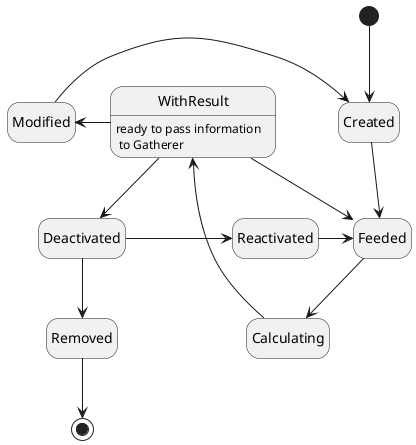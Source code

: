 @startuml
'https://plantuml.com/state-diagram
hide empty description

[*] --> Created
Created --> Feeded
Feeded --> Calculating
Calculating --> WithResult
WithResult --> Deactivated
Modified <-- WithResult
Modified -> Created
WithResult -> Feeded
Deactivated --> Removed
Deactivated -> Reactivated
Reactivated -> Feeded
Removed --> [*]
WithResult : ready to pass information\n to Gatherer
@enduml